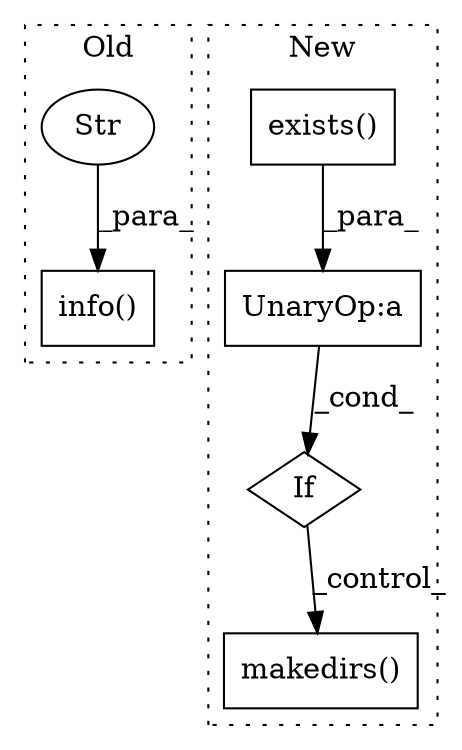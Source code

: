 digraph G {
subgraph cluster0 {
1 [label="info()" a="75" s="11971,12030" l="13,1" shape="box"];
5 [label="Str" a="66" s="11984" l="46" shape="ellipse"];
label = "Old";
style="dotted";
}
subgraph cluster1 {
2 [label="exists()" a="75" s="8046,8072" l="15,1" shape="box"];
3 [label="If" a="96" s="8039" l="3" shape="diamond"];
4 [label="UnaryOp:a" a="61" s="8042" l="31" shape="box"];
6 [label="makedirs()" a="75" s="8083,8106" l="12,16" shape="box"];
label = "New";
style="dotted";
}
2 -> 4 [label="_para_"];
3 -> 6 [label="_control_"];
4 -> 3 [label="_cond_"];
5 -> 1 [label="_para_"];
}